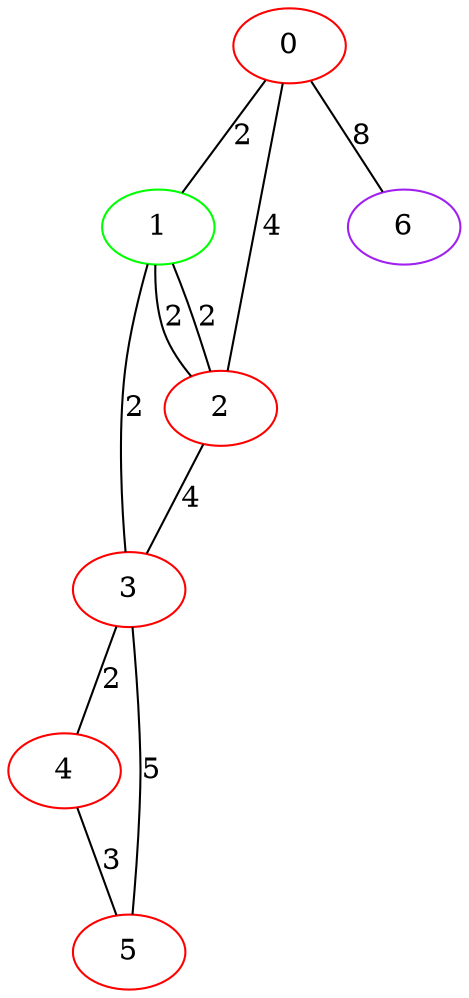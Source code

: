 graph "" {
0 [color=red, weight=1];
1 [color=green, weight=2];
2 [color=red, weight=1];
3 [color=red, weight=1];
4 [color=red, weight=1];
5 [color=red, weight=1];
6 [color=purple, weight=4];
0 -- 1  [key=0, label=2];
0 -- 2  [key=0, label=4];
0 -- 6  [key=0, label=8];
1 -- 2  [key=0, label=2];
1 -- 2  [key=1, label=2];
1 -- 3  [key=0, label=2];
2 -- 3  [key=0, label=4];
3 -- 4  [key=0, label=2];
3 -- 5  [key=0, label=5];
4 -- 5  [key=0, label=3];
}
